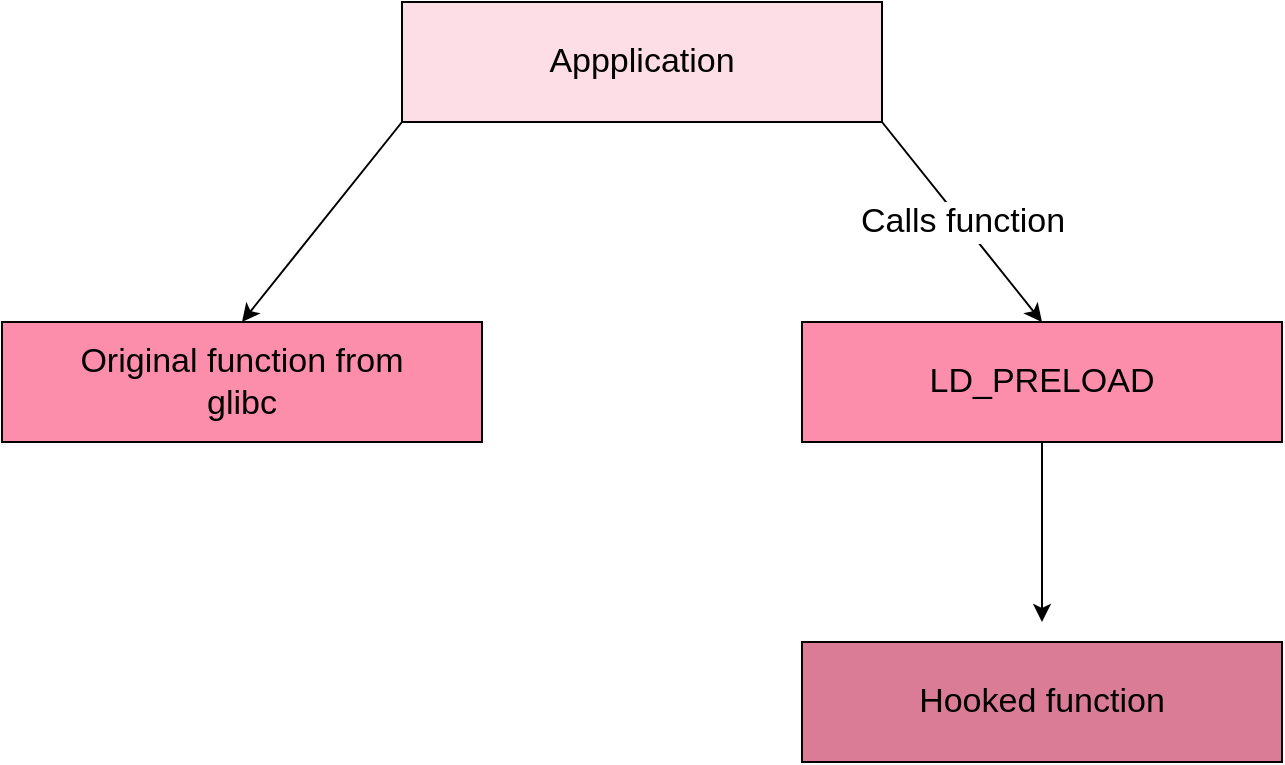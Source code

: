 <mxfile version="21.6.1" type="github">
  <diagram name="Page-1" id="QP7AJmqyXLkR_YBHq7NO">
    <mxGraphModel dx="768" dy="424" grid="1" gridSize="10" guides="1" tooltips="1" connect="1" arrows="1" fold="1" page="1" pageScale="1" pageWidth="850" pageHeight="1100" math="0" shadow="0">
      <root>
        <mxCell id="0" />
        <mxCell id="1" parent="0" />
        <mxCell id="S8NyWA7C1gXhe-_Ee9So-1" value="&lt;font style=&quot;font-size: 17px;&quot;&gt;Appplication&lt;/font&gt;" style="rounded=0;whiteSpace=wrap;html=1;fillColor=#FDDDE6;" vertex="1" parent="1">
          <mxGeometry x="280" y="40" width="240" height="60" as="geometry" />
        </mxCell>
        <mxCell id="S8NyWA7C1gXhe-_Ee9So-7" value="&lt;div style=&quot;font-size: 17px;&quot;&gt;&lt;font style=&quot;font-size: 17px;&quot;&gt;Original function from &lt;br&gt;&lt;/font&gt;&lt;/div&gt;&lt;div style=&quot;font-size: 17px;&quot;&gt;&lt;font style=&quot;font-size: 17px;&quot;&gt;glibc&lt;font style=&quot;font-size: 17px;&quot;&gt;&lt;br&gt;&lt;/font&gt;&lt;/font&gt;&lt;/div&gt;" style="rounded=0;whiteSpace=wrap;html=1;fillColor=#FC8EAC;" vertex="1" parent="1">
          <mxGeometry x="80" y="200" width="240" height="60" as="geometry" />
        </mxCell>
        <mxCell id="S8NyWA7C1gXhe-_Ee9So-8" value="&lt;font style=&quot;font-size: 17px;&quot;&gt;LD_PRELOAD&lt;/font&gt;" style="rounded=0;whiteSpace=wrap;html=1;fillColor=#FC8EAC;" vertex="1" parent="1">
          <mxGeometry x="480" y="200" width="240" height="60" as="geometry" />
        </mxCell>
        <mxCell id="S8NyWA7C1gXhe-_Ee9So-9" value="&lt;font style=&quot;font-size: 17px;&quot;&gt;Hooked function&lt;br&gt;&lt;/font&gt;" style="rounded=0;whiteSpace=wrap;html=1;fillColor=#DB7C96;" vertex="1" parent="1">
          <mxGeometry x="480" y="360" width="240" height="60" as="geometry" />
        </mxCell>
        <mxCell id="S8NyWA7C1gXhe-_Ee9So-13" value="" style="endArrow=classic;html=1;rounded=0;entryX=0.5;entryY=0;entryDx=0;entryDy=0;exitX=0;exitY=1;exitDx=0;exitDy=0;" edge="1" parent="1" source="S8NyWA7C1gXhe-_Ee9So-1" target="S8NyWA7C1gXhe-_Ee9So-7">
          <mxGeometry width="50" height="50" relative="1" as="geometry">
            <mxPoint x="360" y="240" as="sourcePoint" />
            <mxPoint x="410" y="190" as="targetPoint" />
          </mxGeometry>
        </mxCell>
        <mxCell id="S8NyWA7C1gXhe-_Ee9So-14" value="&lt;font style=&quot;font-size: 17px;&quot;&gt;Calls function&lt;br&gt;&lt;/font&gt;" style="endArrow=classic;html=1;rounded=0;entryX=0.5;entryY=0;entryDx=0;entryDy=0;exitX=1;exitY=1;exitDx=0;exitDy=0;" edge="1" parent="1" source="S8NyWA7C1gXhe-_Ee9So-1" target="S8NyWA7C1gXhe-_Ee9So-8">
          <mxGeometry width="50" height="50" relative="1" as="geometry">
            <mxPoint x="360" y="240" as="sourcePoint" />
            <mxPoint x="410" y="190" as="targetPoint" />
          </mxGeometry>
        </mxCell>
        <mxCell id="S8NyWA7C1gXhe-_Ee9So-15" value="" style="endArrow=classic;html=1;rounded=0;exitX=0.5;exitY=1;exitDx=0;exitDy=0;" edge="1" parent="1" source="S8NyWA7C1gXhe-_Ee9So-8">
          <mxGeometry width="50" height="50" relative="1" as="geometry">
            <mxPoint x="360" y="260" as="sourcePoint" />
            <mxPoint x="600" y="350" as="targetPoint" />
          </mxGeometry>
        </mxCell>
      </root>
    </mxGraphModel>
  </diagram>
</mxfile>
